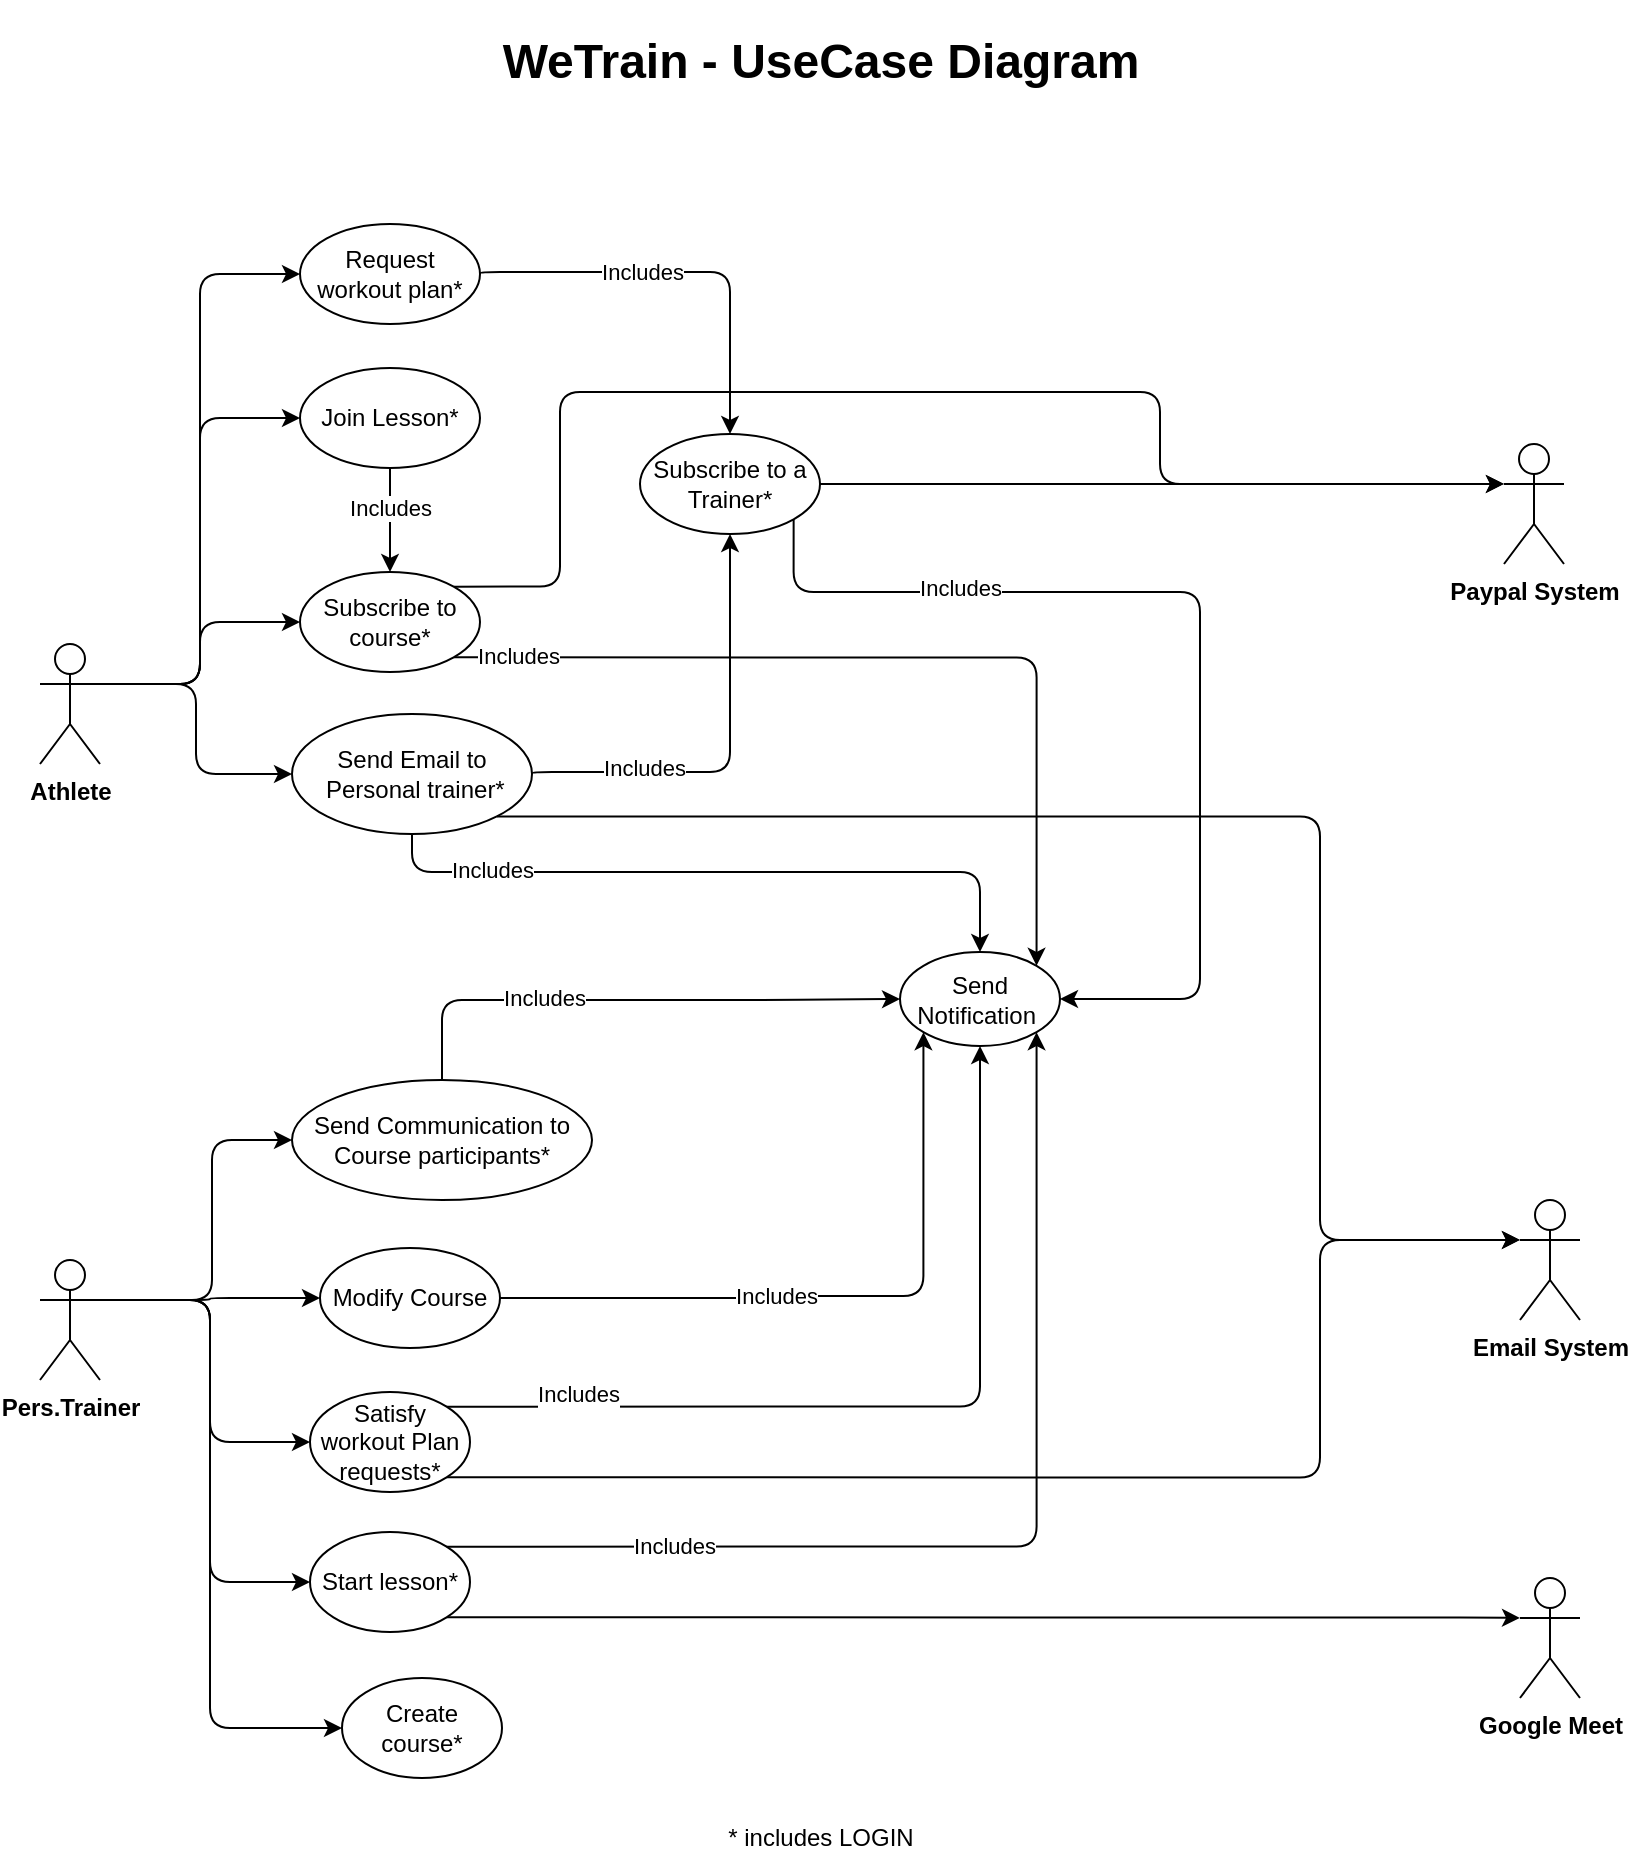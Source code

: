 <mxfile version="18.0.6" type="device"><diagram id="heDjnJoUL0jpEOGiXyep" name="Pagina-1"><mxGraphModel dx="1278" dy="641" grid="1" gridSize="10" guides="1" tooltips="1" connect="1" arrows="1" fold="1" page="1" pageScale="1" pageWidth="827" pageHeight="1169" math="0" shadow="0"><root><mxCell id="0"/><mxCell id="1" parent="0"/><mxCell id="hWXOvRztMWeQ3eAVVvtu-1" style="edgeStyle=orthogonalEdgeStyle;rounded=1;orthogonalLoop=1;jettySize=auto;html=1;exitX=1;exitY=0.333;exitDx=0;exitDy=0;exitPerimeter=0;entryX=0;entryY=0.5;entryDx=0;entryDy=0;" parent="1" source="hWXOvRztMWeQ3eAVVvtu-6" target="hWXOvRztMWeQ3eAVVvtu-42" edge="1"><mxGeometry relative="1" as="geometry"/></mxCell><mxCell id="hWXOvRztMWeQ3eAVVvtu-4" style="edgeStyle=orthogonalEdgeStyle;rounded=1;orthogonalLoop=1;jettySize=auto;html=1;exitX=1;exitY=0.333;exitDx=0;exitDy=0;exitPerimeter=0;entryX=0;entryY=0.5;entryDx=0;entryDy=0;" parent="1" source="hWXOvRztMWeQ3eAVVvtu-6" target="hWXOvRztMWeQ3eAVVvtu-33" edge="1"><mxGeometry relative="1" as="geometry"/></mxCell><mxCell id="hWXOvRztMWeQ3eAVVvtu-5" style="edgeStyle=orthogonalEdgeStyle;rounded=1;orthogonalLoop=1;jettySize=auto;html=1;exitX=1;exitY=0.333;exitDx=0;exitDy=0;exitPerimeter=0;entryX=0;entryY=0.5;entryDx=0;entryDy=0;" parent="1" source="hWXOvRztMWeQ3eAVVvtu-6" target="hWXOvRztMWeQ3eAVVvtu-62" edge="1"><mxGeometry relative="1" as="geometry"/></mxCell><mxCell id="zRYIopUOa3iQb9DCZi6t-5" style="edgeStyle=orthogonalEdgeStyle;rounded=1;orthogonalLoop=1;jettySize=auto;html=1;exitX=1;exitY=0.333;exitDx=0;exitDy=0;exitPerimeter=0;entryX=0;entryY=0.5;entryDx=0;entryDy=0;" parent="1" source="hWXOvRztMWeQ3eAVVvtu-6" target="zRYIopUOa3iQb9DCZi6t-4" edge="1"><mxGeometry relative="1" as="geometry"/></mxCell><mxCell id="hWXOvRztMWeQ3eAVVvtu-6" value="&lt;b&gt;Athlete&lt;/b&gt;" style="shape=umlActor;verticalLabelPosition=bottom;verticalAlign=top;html=1;outlineConnect=0;rounded=1;" parent="1" vertex="1"><mxGeometry x="30" y="376" width="30" height="60" as="geometry"/></mxCell><mxCell id="hWXOvRztMWeQ3eAVVvtu-7" style="edgeStyle=orthogonalEdgeStyle;rounded=1;orthogonalLoop=1;jettySize=auto;html=1;exitX=1;exitY=0.333;exitDx=0;exitDy=0;exitPerimeter=0;entryX=0;entryY=0.5;entryDx=0;entryDy=0;entryPerimeter=0;" parent="1" source="hWXOvRztMWeQ3eAVVvtu-14" target="hWXOvRztMWeQ3eAVVvtu-24" edge="1"><mxGeometry relative="1" as="geometry"><mxPoint x="55" y="704" as="sourcePoint"/><mxPoint x="175" y="689" as="targetPoint"/><Array as="points"><mxPoint x="115" y="704"/><mxPoint x="115" y="703"/></Array></mxGeometry></mxCell><mxCell id="hWXOvRztMWeQ3eAVVvtu-8" style="edgeStyle=orthogonalEdgeStyle;rounded=1;orthogonalLoop=1;jettySize=auto;html=1;exitX=1;exitY=0.333;exitDx=0;exitDy=0;exitPerimeter=0;entryX=0;entryY=0.5;entryDx=0;entryDy=0;" parent="1" source="hWXOvRztMWeQ3eAVVvtu-14" target="hWXOvRztMWeQ3eAVVvtu-27" edge="1"><mxGeometry relative="1" as="geometry"><mxPoint x="55" y="704" as="sourcePoint"/><mxPoint x="180" y="789" as="targetPoint"/><Array as="points"><mxPoint x="115" y="704"/><mxPoint x="115" y="845"/></Array></mxGeometry></mxCell><mxCell id="hWXOvRztMWeQ3eAVVvtu-9" style="edgeStyle=orthogonalEdgeStyle;rounded=1;orthogonalLoop=1;jettySize=auto;html=1;entryX=0;entryY=0.5;entryDx=0;entryDy=0;exitX=1;exitY=0.333;exitDx=0;exitDy=0;exitPerimeter=0;" parent="1" source="hWXOvRztMWeQ3eAVVvtu-14" target="hWXOvRztMWeQ3eAVVvtu-43" edge="1"><mxGeometry relative="1" as="geometry"><mxPoint x="45" y="704" as="sourcePoint"/><mxPoint x="180" y="949" as="targetPoint"/><Array as="points"><mxPoint x="115" y="704"/><mxPoint x="115" y="775"/></Array></mxGeometry></mxCell><mxCell id="hWXOvRztMWeQ3eAVVvtu-10" style="edgeStyle=orthogonalEdgeStyle;rounded=1;orthogonalLoop=1;jettySize=auto;html=1;exitX=1;exitY=0.333;exitDx=0;exitDy=0;exitPerimeter=0;entryX=0;entryY=0.5;entryDx=0;entryDy=0;" parent="1" source="hWXOvRztMWeQ3eAVVvtu-14" target="hWXOvRztMWeQ3eAVVvtu-57" edge="1"><mxGeometry relative="1" as="geometry"><mxPoint x="44" y="704" as="sourcePoint"/><mxPoint x="179" y="989" as="targetPoint"/><Array as="points"><mxPoint x="115" y="704"/><mxPoint x="115" y="918"/></Array></mxGeometry></mxCell><mxCell id="zRYIopUOa3iQb9DCZi6t-2" style="edgeStyle=orthogonalEdgeStyle;rounded=1;orthogonalLoop=1;jettySize=auto;html=1;exitX=1;exitY=0.333;exitDx=0;exitDy=0;exitPerimeter=0;entryX=0;entryY=0.5;entryDx=0;entryDy=0;" parent="1" target="zRYIopUOa3iQb9DCZi6t-1" edge="1"><mxGeometry relative="1" as="geometry"><mxPoint x="56" y="704" as="sourcePoint"/><mxPoint x="156" y="540" as="targetPoint"/><Array as="points"><mxPoint x="116" y="704"/><mxPoint x="116" y="624"/></Array></mxGeometry></mxCell><mxCell id="hWXOvRztMWeQ3eAVVvtu-14" value="&lt;b&gt;Pers.Trainer&lt;/b&gt;" style="shape=umlActor;verticalLabelPosition=bottom;verticalAlign=top;html=1;outlineConnect=0;rounded=1;" parent="1" vertex="1"><mxGeometry x="30" y="684" width="30" height="60" as="geometry"/></mxCell><mxCell id="hWXOvRztMWeQ3eAVVvtu-15" value="&lt;b&gt;Paypal System&lt;br&gt;&lt;br&gt;&lt;/b&gt;" style="shape=umlActor;verticalLabelPosition=bottom;verticalAlign=top;html=1;outlineConnect=0;rounded=1;" parent="1" vertex="1"><mxGeometry x="762" y="276" width="30" height="60" as="geometry"/></mxCell><mxCell id="hWXOvRztMWeQ3eAVVvtu-17" value="&lt;h1&gt;WeTrain - UseCase Diagram&lt;/h1&gt;" style="text;html=1;align=center;verticalAlign=middle;resizable=0;points=[];autosize=1;strokeColor=none;fillColor=none;rounded=1;" parent="1" vertex="1"><mxGeometry x="255" y="60" width="330" height="50" as="geometry"/></mxCell><mxCell id="hWXOvRztMWeQ3eAVVvtu-21" style="edgeStyle=orthogonalEdgeStyle;rounded=1;orthogonalLoop=1;jettySize=auto;html=1;exitX=1;exitY=1;exitDx=0;exitDy=0;entryX=0;entryY=0.333;entryDx=0;entryDy=0;entryPerimeter=0;" parent="1" source="hWXOvRztMWeQ3eAVVvtu-27" target="hWXOvRztMWeQ3eAVVvtu-49" edge="1"><mxGeometry relative="1" as="geometry"><Array as="points"><mxPoint x="730" y="863"/><mxPoint x="730" y="863"/></Array></mxGeometry></mxCell><mxCell id="hWXOvRztMWeQ3eAVVvtu-22" style="edgeStyle=orthogonalEdgeStyle;rounded=1;orthogonalLoop=1;jettySize=auto;html=1;exitX=1;exitY=0.5;exitDx=0;exitDy=0;entryX=0;entryY=1;entryDx=0;entryDy=0;" parent="1" source="hWXOvRztMWeQ3eAVVvtu-24" target="hWXOvRztMWeQ3eAVVvtu-29" edge="1"><mxGeometry relative="1" as="geometry"><Array as="points"><mxPoint x="410" y="703"/><mxPoint x="410" y="702"/><mxPoint x="471" y="702"/></Array></mxGeometry></mxCell><mxCell id="hWXOvRztMWeQ3eAVVvtu-23" value="Includes" style="edgeLabel;html=1;align=center;verticalAlign=middle;resizable=0;points=[];rounded=1;" parent="hWXOvRztMWeQ3eAVVvtu-22" vertex="1" connectable="0"><mxGeometry x="0.023" y="-1" relative="1" as="geometry"><mxPoint x="-38" y="-1" as="offset"/></mxGeometry></mxCell><mxCell id="hWXOvRztMWeQ3eAVVvtu-24" value="Modify Course" style="ellipse;whiteSpace=wrap;html=1;rounded=1;" parent="1" vertex="1"><mxGeometry x="170" y="678" width="90" height="50" as="geometry"/></mxCell><mxCell id="hWXOvRztMWeQ3eAVVvtu-25" style="edgeStyle=orthogonalEdgeStyle;rounded=1;orthogonalLoop=1;jettySize=auto;html=1;exitX=1;exitY=0;exitDx=0;exitDy=0;entryX=0.5;entryY=1;entryDx=0;entryDy=0;startArrow=none;" parent="1" source="hWXOvRztMWeQ3eAVVvtu-43" target="hWXOvRztMWeQ3eAVVvtu-29" edge="1"><mxGeometry relative="1" as="geometry"><Array as="points"><mxPoint x="500" y="757"/></Array><mxPoint x="231.144" y="757.322" as="sourcePoint"/><mxPoint x="469.273" y="569.937" as="targetPoint"/></mxGeometry></mxCell><mxCell id="hWXOvRztMWeQ3eAVVvtu-26" value="Includes" style="edgeLabel;html=1;align=center;verticalAlign=middle;resizable=0;points=[];rounded=1;" parent="hWXOvRztMWeQ3eAVVvtu-25" vertex="1" connectable="0"><mxGeometry x="0.294" y="3" relative="1" as="geometry"><mxPoint x="-198" y="16" as="offset"/></mxGeometry></mxCell><mxCell id="hWXOvRztMWeQ3eAVVvtu-27" value="Start lesson*" style="ellipse;whiteSpace=wrap;html=1;rounded=1;" parent="1" vertex="1"><mxGeometry x="165" y="820" width="80" height="50" as="geometry"/></mxCell><mxCell id="hWXOvRztMWeQ3eAVVvtu-29" value="Send Notification&amp;nbsp;" style="ellipse;whiteSpace=wrap;html=1;rounded=1;" parent="1" vertex="1"><mxGeometry x="460" y="530" width="80" height="47" as="geometry"/></mxCell><mxCell id="hWXOvRztMWeQ3eAVVvtu-30" style="edgeStyle=orthogonalEdgeStyle;rounded=1;orthogonalLoop=1;jettySize=auto;html=1;entryX=0.5;entryY=1;entryDx=0;entryDy=0;exitX=1;exitY=0.5;exitDx=0;exitDy=0;" parent="1" source="hWXOvRztMWeQ3eAVVvtu-33" target="hWXOvRztMWeQ3eAVVvtu-77" edge="1"><mxGeometry relative="1" as="geometry"><mxPoint x="480" y="266" as="targetPoint"/><Array as="points"><mxPoint x="276" y="440"/><mxPoint x="375" y="440"/></Array></mxGeometry></mxCell><mxCell id="hWXOvRztMWeQ3eAVVvtu-31" value="Includes" style="edgeLabel;html=1;align=center;verticalAlign=middle;resizable=0;points=[];rounded=1;" parent="hWXOvRztMWeQ3eAVVvtu-30" vertex="1" connectable="0"><mxGeometry x="-0.612" y="1" relative="1" as="geometry"><mxPoint x="14" y="-1" as="offset"/></mxGeometry></mxCell><mxCell id="hWXOvRztMWeQ3eAVVvtu-32" style="edgeStyle=orthogonalEdgeStyle;rounded=1;orthogonalLoop=1;jettySize=auto;html=1;exitX=1;exitY=1;exitDx=0;exitDy=0;entryX=0;entryY=0.333;entryDx=0;entryDy=0;entryPerimeter=0;" parent="1" source="hWXOvRztMWeQ3eAVVvtu-33" target="hWXOvRztMWeQ3eAVVvtu-59" edge="1"><mxGeometry relative="1" as="geometry"><Array as="points"><mxPoint x="670" y="462"/><mxPoint x="670" y="674"/></Array></mxGeometry></mxCell><mxCell id="-WSwheemPiI9Wihif4eN-2" style="edgeStyle=orthogonalEdgeStyle;rounded=1;orthogonalLoop=1;jettySize=auto;html=1;exitX=0.5;exitY=1;exitDx=0;exitDy=0;entryX=0.5;entryY=0;entryDx=0;entryDy=0;" parent="1" source="hWXOvRztMWeQ3eAVVvtu-33" target="hWXOvRztMWeQ3eAVVvtu-29" edge="1"><mxGeometry relative="1" as="geometry"><Array as="points"><mxPoint x="216" y="490"/><mxPoint x="500" y="490"/></Array></mxGeometry></mxCell><mxCell id="-WSwheemPiI9Wihif4eN-3" value="Includes" style="edgeLabel;html=1;align=center;verticalAlign=middle;resizable=0;points=[];rounded=1;" parent="-WSwheemPiI9Wihif4eN-2" vertex="1" connectable="0"><mxGeometry x="-0.66" y="1" relative="1" as="geometry"><mxPoint as="offset"/></mxGeometry></mxCell><mxCell id="hWXOvRztMWeQ3eAVVvtu-33" value="Send Email to&lt;br&gt;&amp;nbsp;Personal trainer*" style="ellipse;whiteSpace=wrap;html=1;rounded=1;" parent="1" vertex="1"><mxGeometry x="156" y="411" width="120" height="60" as="geometry"/></mxCell><mxCell id="AkLmKCt1dw4DK2cWetB_-1" style="edgeStyle=orthogonalEdgeStyle;rounded=1;orthogonalLoop=1;jettySize=auto;html=1;exitX=1;exitY=0.5;exitDx=0;exitDy=0;entryX=0.5;entryY=0;entryDx=0;entryDy=0;" parent="1" source="hWXOvRztMWeQ3eAVVvtu-42" target="hWXOvRztMWeQ3eAVVvtu-77" edge="1"><mxGeometry relative="1" as="geometry"><Array as="points"><mxPoint x="250" y="190"/><mxPoint x="375" y="190"/></Array></mxGeometry></mxCell><mxCell id="AkLmKCt1dw4DK2cWetB_-2" value="Includes" style="edgeLabel;html=1;align=center;verticalAlign=middle;resizable=0;points=[];rounded=1;" parent="AkLmKCt1dw4DK2cWetB_-1" vertex="1" connectable="0"><mxGeometry x="-0.103" y="-1" relative="1" as="geometry"><mxPoint x="-11" y="-1" as="offset"/></mxGeometry></mxCell><mxCell id="hWXOvRztMWeQ3eAVVvtu-42" value="Request workout plan*" style="ellipse;whiteSpace=wrap;html=1;rounded=1;" parent="1" vertex="1"><mxGeometry x="160" y="166" width="90" height="50" as="geometry"/></mxCell><mxCell id="cN4oBKTkp6_k6Od906Y6-1" style="edgeStyle=orthogonalEdgeStyle;rounded=1;orthogonalLoop=1;jettySize=auto;html=1;exitX=1;exitY=0;exitDx=0;exitDy=0;entryX=1;entryY=1;entryDx=0;entryDy=0;" parent="1" source="hWXOvRztMWeQ3eAVVvtu-27" target="hWXOvRztMWeQ3eAVVvtu-29" edge="1"><mxGeometry relative="1" as="geometry"><mxPoint x="570" y="610" as="targetPoint"/></mxGeometry></mxCell><mxCell id="cN4oBKTkp6_k6Od906Y6-2" value="Includes" style="edgeLabel;html=1;align=center;verticalAlign=middle;resizable=0;points=[];rounded=1;" parent="cN4oBKTkp6_k6Od906Y6-1" vertex="1" connectable="0"><mxGeometry x="-0.05" y="1" relative="1" as="geometry"><mxPoint x="-149" as="offset"/></mxGeometry></mxCell><mxCell id="WNZM7S_uAq_K_70gqwJ9-5" style="edgeStyle=orthogonalEdgeStyle;rounded=1;orthogonalLoop=1;jettySize=auto;html=1;exitX=1;exitY=1;exitDx=0;exitDy=0;entryX=0;entryY=0.333;entryDx=0;entryDy=0;entryPerimeter=0;" parent="1" source="hWXOvRztMWeQ3eAVVvtu-43" target="hWXOvRztMWeQ3eAVVvtu-59" edge="1"><mxGeometry relative="1" as="geometry"><Array as="points"><mxPoint x="670" y="793"/><mxPoint x="670" y="674"/></Array></mxGeometry></mxCell><mxCell id="hWXOvRztMWeQ3eAVVvtu-49" value="&lt;b&gt;Google Meet&lt;br&gt;&lt;/b&gt;" style="shape=umlActor;verticalLabelPosition=bottom;verticalAlign=top;html=1;outlineConnect=0;rounded=1;" parent="1" vertex="1"><mxGeometry x="770" y="843" width="30" height="60" as="geometry"/></mxCell><mxCell id="hWXOvRztMWeQ3eAVVvtu-57" value="Create course*" style="ellipse;whiteSpace=wrap;html=1;rounded=1;" parent="1" vertex="1"><mxGeometry x="181" y="893" width="80" height="50" as="geometry"/></mxCell><mxCell id="hWXOvRztMWeQ3eAVVvtu-58" value="* includes LOGIN" style="text;html=1;align=center;verticalAlign=middle;resizable=0;points=[];autosize=1;strokeColor=none;fillColor=none;rounded=1;" parent="1" vertex="1"><mxGeometry x="365" y="963" width="110" height="20" as="geometry"/></mxCell><mxCell id="hWXOvRztMWeQ3eAVVvtu-59" value="&lt;b&gt;Email System&lt;br&gt;&lt;/b&gt;" style="shape=umlActor;verticalLabelPosition=bottom;verticalAlign=top;html=1;outlineConnect=0;rounded=1;" parent="1" vertex="1"><mxGeometry x="770" y="654" width="30" height="60" as="geometry"/></mxCell><mxCell id="-WSwheemPiI9Wihif4eN-4" style="edgeStyle=orthogonalEdgeStyle;rounded=1;orthogonalLoop=1;jettySize=auto;html=1;exitX=1;exitY=1;exitDx=0;exitDy=0;entryX=1;entryY=0;entryDx=0;entryDy=0;" parent="1" source="hWXOvRztMWeQ3eAVVvtu-62" target="hWXOvRztMWeQ3eAVVvtu-29" edge="1"><mxGeometry relative="1" as="geometry"/></mxCell><mxCell id="-WSwheemPiI9Wihif4eN-5" value="Includes" style="edgeLabel;html=1;align=center;verticalAlign=middle;resizable=0;points=[];rounded=1;" parent="-WSwheemPiI9Wihif4eN-4" vertex="1" connectable="0"><mxGeometry x="-0.857" y="3" relative="1" as="geometry"><mxPoint y="2" as="offset"/></mxGeometry></mxCell><mxCell id="WNZM7S_uAq_K_70gqwJ9-8" style="edgeStyle=orthogonalEdgeStyle;rounded=1;orthogonalLoop=1;jettySize=auto;html=1;exitX=1;exitY=0;exitDx=0;exitDy=0;entryX=0;entryY=0.333;entryDx=0;entryDy=0;entryPerimeter=0;" parent="1" source="hWXOvRztMWeQ3eAVVvtu-62" target="hWXOvRztMWeQ3eAVVvtu-15" edge="1"><mxGeometry relative="1" as="geometry"><mxPoint x="630" y="210" as="targetPoint"/><Array as="points"><mxPoint x="290" y="347"/><mxPoint x="290" y="250"/><mxPoint x="590" y="250"/><mxPoint x="590" y="296"/></Array></mxGeometry></mxCell><mxCell id="hWXOvRztMWeQ3eAVVvtu-62" value="Subscribe to &lt;br&gt;course*" style="ellipse;whiteSpace=wrap;html=1;rounded=1;" parent="1" vertex="1"><mxGeometry x="160" y="340" width="90" height="50" as="geometry"/></mxCell><mxCell id="-WSwheemPiI9Wihif4eN-6" style="edgeStyle=orthogonalEdgeStyle;rounded=1;orthogonalLoop=1;jettySize=auto;html=1;exitX=1;exitY=1;exitDx=0;exitDy=0;entryX=1;entryY=0.5;entryDx=0;entryDy=0;" parent="1" source="hWXOvRztMWeQ3eAVVvtu-77" target="hWXOvRztMWeQ3eAVVvtu-29" edge="1"><mxGeometry relative="1" as="geometry"><Array as="points"><mxPoint x="407" y="350"/><mxPoint x="610" y="350"/><mxPoint x="610" y="554"/></Array></mxGeometry></mxCell><mxCell id="-WSwheemPiI9Wihif4eN-7" value="Includes" style="edgeLabel;html=1;align=center;verticalAlign=middle;resizable=0;points=[];rounded=1;" parent="-WSwheemPiI9Wihif4eN-6" vertex="1" connectable="0"><mxGeometry x="-0.781" y="2" relative="1" as="geometry"><mxPoint x="63" as="offset"/></mxGeometry></mxCell><mxCell id="WNZM7S_uAq_K_70gqwJ9-7" style="edgeStyle=orthogonalEdgeStyle;rounded=1;orthogonalLoop=1;jettySize=auto;html=1;exitX=1;exitY=0.5;exitDx=0;exitDy=0;entryX=0;entryY=0.333;entryDx=0;entryDy=0;entryPerimeter=0;" parent="1" source="hWXOvRztMWeQ3eAVVvtu-77" target="hWXOvRztMWeQ3eAVVvtu-15" edge="1"><mxGeometry relative="1" as="geometry"/></mxCell><mxCell id="hWXOvRztMWeQ3eAVVvtu-77" value="Subscribe to a Trainer*" style="ellipse;whiteSpace=wrap;html=1;rounded=1;" parent="1" vertex="1"><mxGeometry x="330" y="271" width="90" height="50" as="geometry"/></mxCell><mxCell id="zRYIopUOa3iQb9DCZi6t-3" style="edgeStyle=orthogonalEdgeStyle;rounded=1;orthogonalLoop=1;jettySize=auto;html=1;exitX=0.5;exitY=0;exitDx=0;exitDy=0;entryX=0;entryY=0.5;entryDx=0;entryDy=0;" parent="1" source="zRYIopUOa3iQb9DCZi6t-1" target="hWXOvRztMWeQ3eAVVvtu-29" edge="1"><mxGeometry relative="1" as="geometry"><Array as="points"><mxPoint x="231" y="554"/><mxPoint x="400" y="554"/></Array><mxPoint x="530" y="720" as="targetPoint"/></mxGeometry></mxCell><mxCell id="zRYIopUOa3iQb9DCZi6t-11" value="Includes" style="edgeLabel;html=1;align=center;verticalAlign=middle;resizable=0;points=[];rounded=1;" parent="zRYIopUOa3iQb9DCZi6t-3" vertex="1" connectable="0"><mxGeometry x="-0.324" y="-3" relative="1" as="geometry"><mxPoint y="-4" as="offset"/></mxGeometry></mxCell><mxCell id="zRYIopUOa3iQb9DCZi6t-1" value="Send Communication to Course participants*" style="ellipse;whiteSpace=wrap;html=1;rounded=1;" parent="1" vertex="1"><mxGeometry x="156" y="594" width="150" height="60" as="geometry"/></mxCell><mxCell id="zRYIopUOa3iQb9DCZi6t-8" style="edgeStyle=orthogonalEdgeStyle;rounded=1;orthogonalLoop=1;jettySize=auto;html=1;exitX=0.5;exitY=1;exitDx=0;exitDy=0;entryX=0.5;entryY=0;entryDx=0;entryDy=0;" parent="1" source="zRYIopUOa3iQb9DCZi6t-4" target="hWXOvRztMWeQ3eAVVvtu-62" edge="1"><mxGeometry relative="1" as="geometry"/></mxCell><mxCell id="zRYIopUOa3iQb9DCZi6t-10" value="Includes" style="edgeLabel;html=1;align=center;verticalAlign=middle;resizable=0;points=[];rounded=1;" parent="zRYIopUOa3iQb9DCZi6t-8" vertex="1" connectable="0"><mxGeometry x="-0.385" y="3" relative="1" as="geometry"><mxPoint x="-3" y="4" as="offset"/></mxGeometry></mxCell><mxCell id="zRYIopUOa3iQb9DCZi6t-4" value="Join Lesson*" style="ellipse;whiteSpace=wrap;html=1;rounded=1;" parent="1" vertex="1"><mxGeometry x="160" y="238" width="90" height="50" as="geometry"/></mxCell><mxCell id="hWXOvRztMWeQ3eAVVvtu-43" value="Satisfy workout Plan requests*" style="ellipse;whiteSpace=wrap;html=1;rounded=1;" parent="1" vertex="1"><mxGeometry x="165" y="750" width="80" height="50" as="geometry"/></mxCell></root></mxGraphModel></diagram></mxfile>
